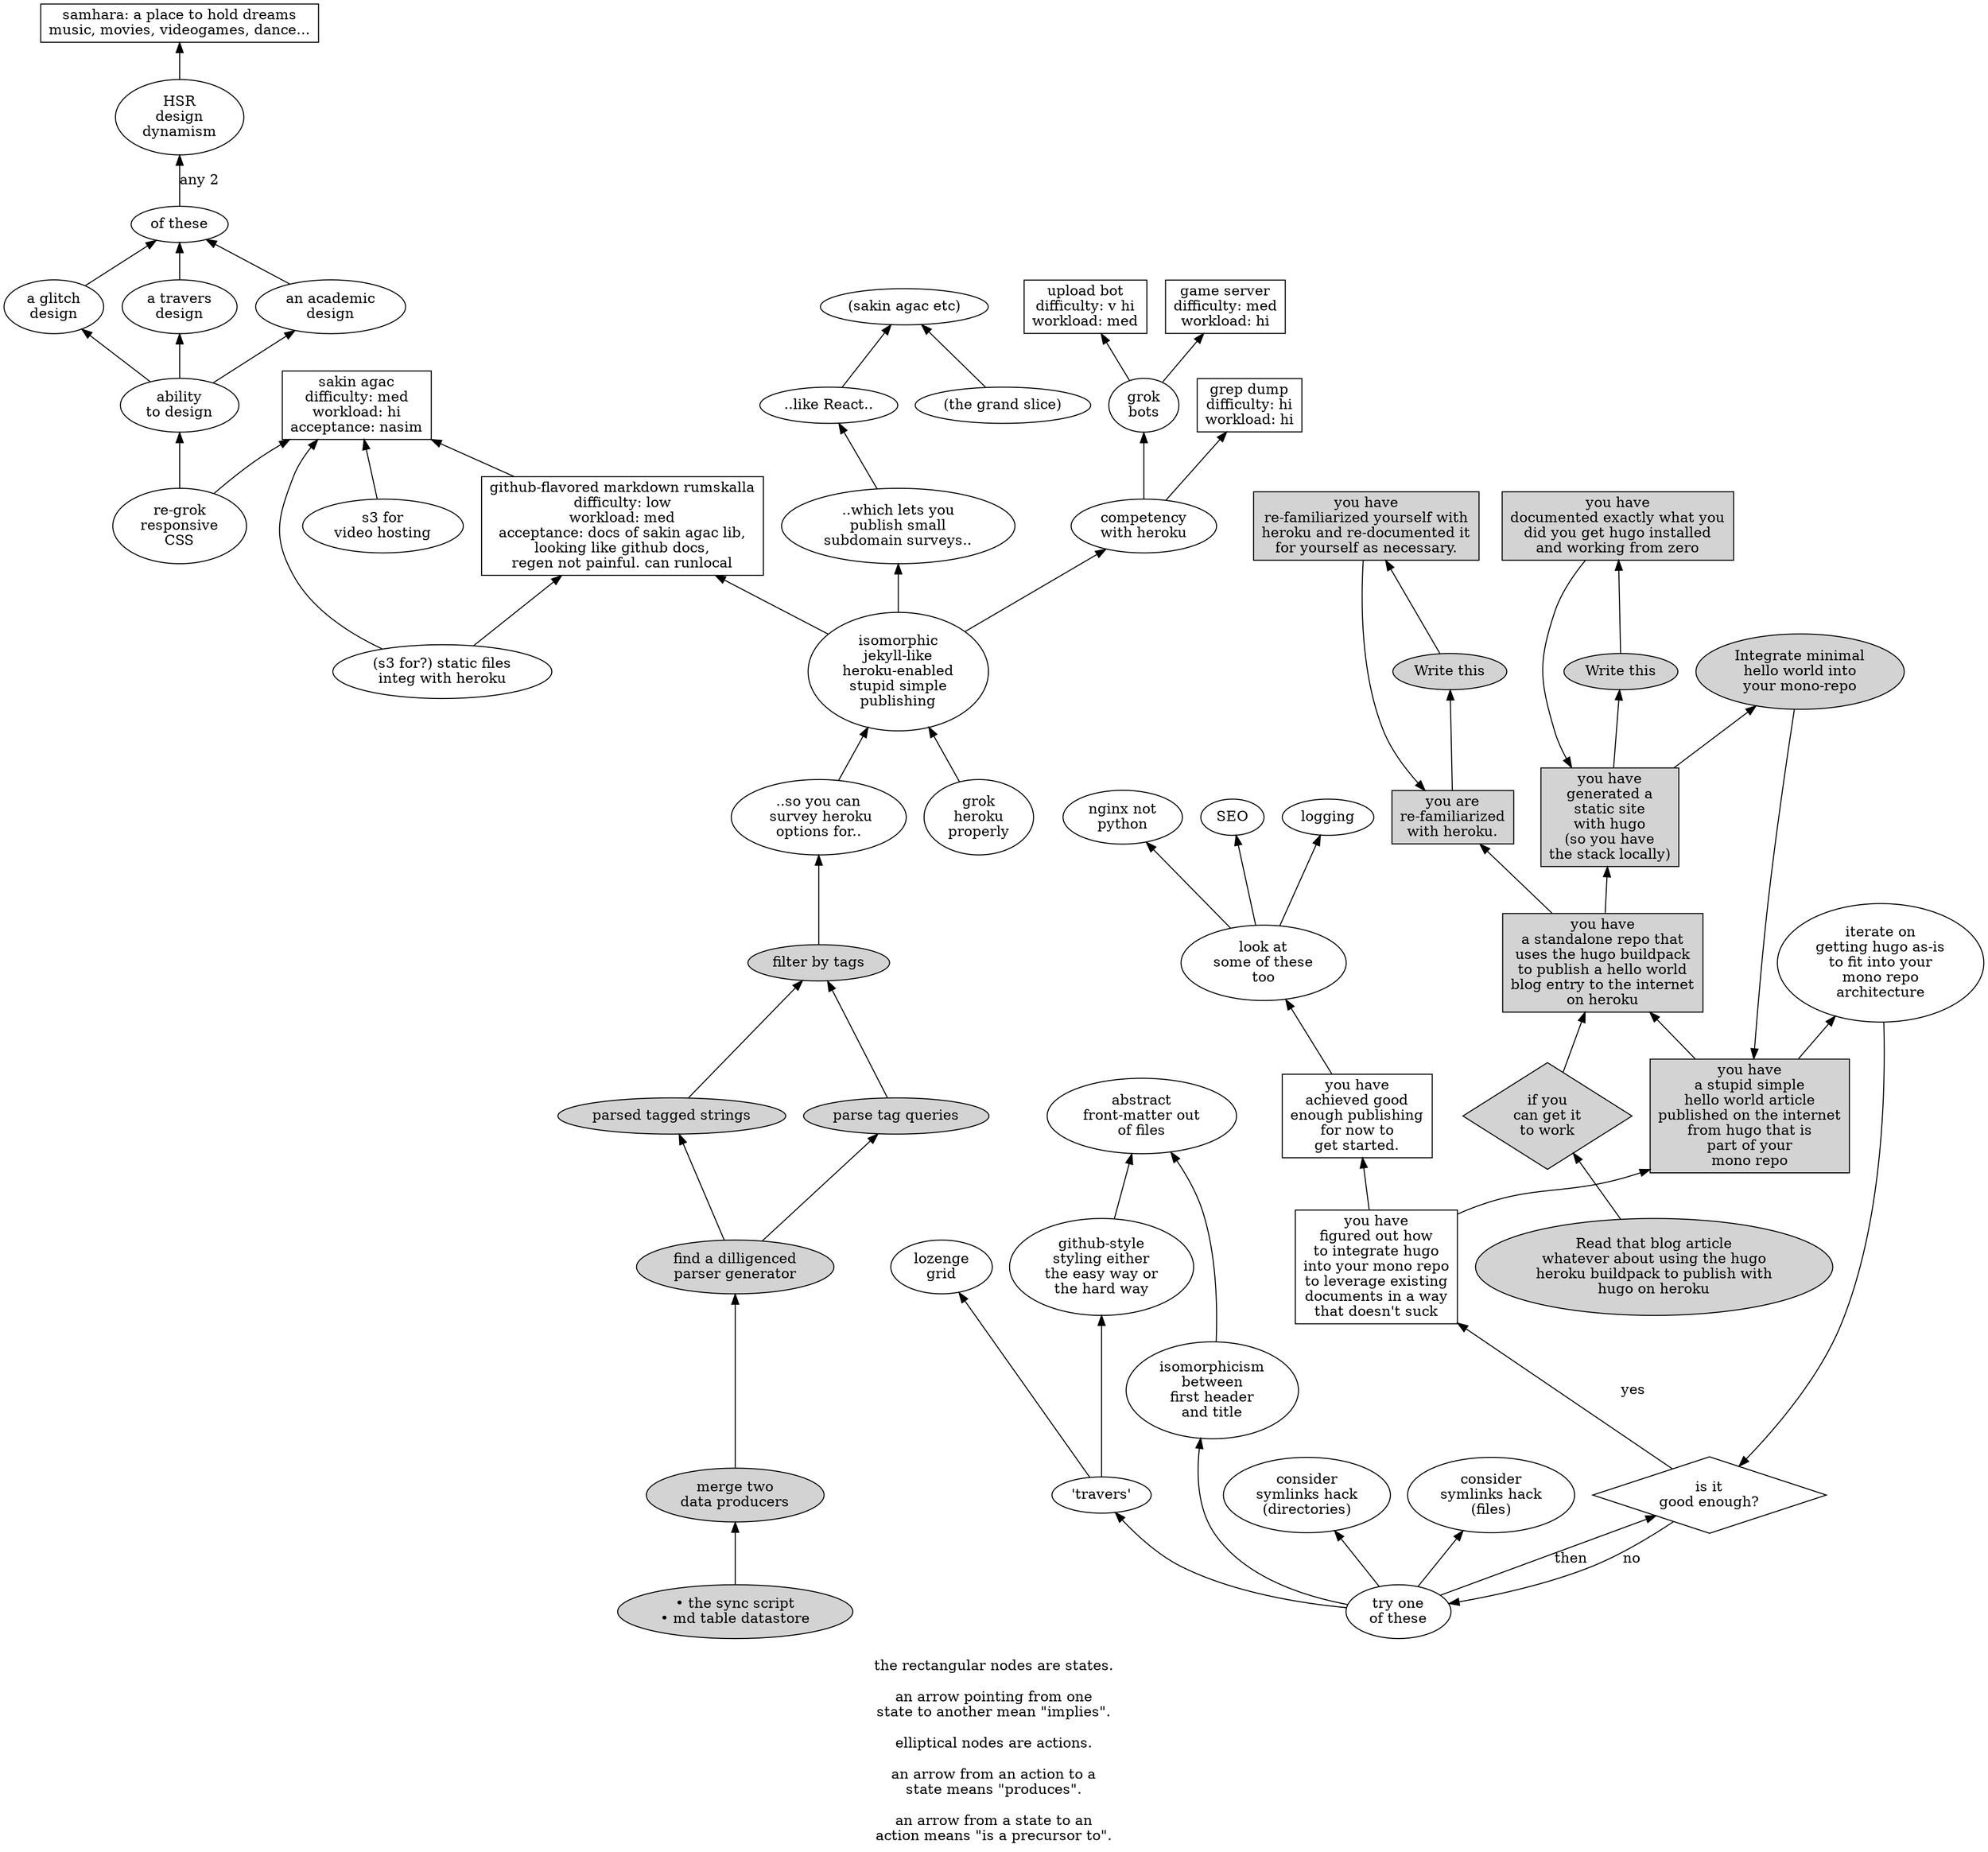 digraph g {


/* nodes in alphabetical order (disregarding first component) */

n_css_academic[label="an academic
design
"
]
n_css_github[label="github-style
styling either
the easy way or
the hard way
"
]
n_css_glitch[label="a glitch
design
"
]
n_css_travers_2[label="'travers'"
]
g_css_travers[label="a travers
design
"
]
n_chose_pg[label="find a dilligenced
parser generator"
style=filled
]
n_css_aux_1[label="ability
to design
"
]
n_css_learn_responsive[label="re-grok
responsive
CSS
"
]
n_css_woah[label="HSR
design
dynamism
"
]
n_css_woah_aux_1[label="of these
"
]
n_bots_learn[label="grok
bots
"
]
n_dim_sum_heroku_plug_ins[label="..so you can
 survey heroku
options for..
"
]
n_filter_by[label="filter by tags"
style=filled
]
n_frontmatter_magic[label="isomorphicism
between
first header
and title
"
]
a_frontmatter_yikes[label="abstract
front-matter out
of files
"
]
objective_game_server[label="game server
difficulty: med
workload: hi
"
shape=rect
]
gfm_rumskalla[label="github-flavored markdown rumskalla
difficulty: low
workload: med
acceptance: docs of sakin agac lib,
looking like github docs,
regen not painful. can runlocal
"
shape=rect
]
objective_grep_dump[label="grep dump
difficulty: hi
workload: hi
"
shape=rect
]
n_heroku_competency[label="competency
with heroku
"
]
n_heroku_competency_2[label="you are
re-familiarized
with heroku."
shape=rect
style=filled
]
n_heroku_doc_2[label="you have
re-familiarized yourself with
heroku and re-documented it
for yourself as necessary."
style=filled
shape=rect
]
a_heorku_doc_2[label="Write this"
style=filled
]
n_heroku_grok[label="grok
heroku
properly
"
]
n_heroku_monorepo_integrate[label="iterate on
getting hugo as-is
to fit into your
mono repo
architecture"
]
n_hosting_static_files[label="(s3 for?) static files
integ with heroku
"
]
n_hosting_videos[label="s3 for
video hosting
"
]
n_hugo_buildpack[
label="you have
a standalone repo that
uses the hugo buildpack
to publish a hello world
blog entry to the internet
on heroku"
style=filled
shape=rect
]
yn_hugo_buildpack[
label="if you
can get it
to work"
style=filled
shape=diamond
]
n_hugo_buildpack_read[label="Read that blog article
whatever about using the hugo
heroku buildpack to publish with
hugo on heroku
"
style=filled
]
n_hugo_document[
label="you have
documented exactly what you
did you get hugo installed
and working from zero
"
style=filled
shape=rect
]
a_hugo_document[label="Write this
"
style=filled
]
b_hugo_extras[label="look at
some of these
too
"
]
n_hugo_get_gud[label="try one
of these
"
]
n_hugo_hello[
label="you have
a stupid simple
hello world article
published on the internet
from hugo that is
part of your
mono repo
"
style=filled
shape=rect
]
a_hugo_hello[label="Integrate minimal
hello world into
your mono-repo"
style=filled
]
n_hugo_integrate[
label="you have
figured out how
to integrate hugo
into your mono repo
to leverage existing
documents in a way
that doesn't suck"
shape=rect
]
n_hugo_made[label="you have
generated a
static site
with hugo
(so you have
the stack locally)"
style=filled
shape=rect
]
n_hugo_published[label="you have
achieved good
enough publishing
for now to
get started."
shape=rect
]
n_hugo_symlinks_dirs[label="consider
symlinks hack
(directories)
"
]
n_hugo_symlinks_files[label="consider
symlinks hack
(files)
"
]
n_logging[label="logging"
]
n_lozenge_have[label="lozenge
grid
"
]
n_nginx[label="nginx not
python
"
]
n_parse_taggings[label="parsed tagged strings"
style=filled
]
n_parse_queries[label="parse tag queries"
style=filled
]
n_publish_dim_sum[label="..which lets you
publish small
subdomain surveys..
"
]
yn_publishing_ok[label="is it
good enough?
"
shape=diamond
]
n_publishing_simple[label=
"isomorphic
jekyll-like
heroku-enabled
stupid simple
publishing
"
]
n_react_xxx[label="..like React.."
]
n_mystery_one[label="(the grand slice)"
]
g_mystery_two[label="(sakin agac etc)"
]
objective_sakin_agac[label="sakin agac
difficulty: med
workload: hi
acceptance: nasim
"
shape=rect
]
objective_samhara[label="samhara: a place to hold dreams
music, movies, videogames, dance..."
shape=rect
]
n_SEO[label="SEO"
]
n_sync[label="• the sync script
• md table datastore
"
style=filled
]
objective_upload_bot[label="upload bot
difficulty: v hi
workload: med
"
shape=rect
]
n_use_sync[label="merge two
data producers
"
style=filled
]


/* relationships in ordered by head node (then tail node) */

n_bots_learn->objective_game_server
n_bots_learn->objective_upload_bot
n_chose_pg->n_parse_queries
n_chose_pg->n_parse_taggings
n_css_academic->n_css_woah_aux_1
n_css_aux_1->n_css_academic
n_css_aux_1->n_css_glitch
n_css_aux_1->g_css_travers
n_css_github->a_frontmatter_yikes
n_css_learn_responsive->n_css_aux_1
n_css_learn_responsive->objective_sakin_agac
n_css_glitch->n_css_woah_aux_1
g_css_travers->n_css_woah_aux_1
n_css_travers_2->n_css_github
n_css_travers_2->n_lozenge_have
n_css_woah->objective_samhara
n_css_woah_aux_1->n_css_woah[label="any 2"]
n_dim_sum_heroku_plug_ins->n_publishing_simple
n_filter_by->n_dim_sum_heroku_plug_ins
n_frontmatter_magic->a_frontmatter_yikes
gfm_rumskalla->objective_sakin_agac
n_heroku_competency->n_bots_learn
n_heroku_competency->objective_grep_dump
n_heroku_competency_2->a_heorku_doc_2
n_heroku_doc_2->n_heroku_competency_2
a_heorku_doc_2->n_heroku_doc_2
n_heroku_grok->n_publishing_simple
n_heroku_monorepo_integrate->yn_publishing_ok
n_hugo_get_gud->yn_publishing_ok[label=then]
n_hugo_buildpack->n_heroku_competency_2
yn_hugo_buildpack->n_hugo_buildpack
n_hugo_buildpack->n_hugo_made
n_hugo_buildpack_read->yn_hugo_buildpack
a_hugo_document->n_hugo_document
n_hugo_document->n_hugo_made
b_hugo_extras->n_logging
b_hugo_extras->n_nginx
b_hugo_extras->n_SEO
n_hugo_get_gud->n_css_travers_2
n_hugo_get_gud->n_frontmatter_magic
n_hugo_get_gud->n_hugo_symlinks_dirs
n_hugo_get_gud->n_hugo_symlinks_files
n_hugo_hello->n_hugo_buildpack
a_hugo_hello->n_hugo_hello
n_hugo_hello->n_heroku_monorepo_integrate
n_hugo_integrate->n_hugo_hello
n_hugo_integrate->n_hugo_published
n_hugo_made->a_hugo_document
n_hugo_made->a_hugo_hello
n_hugo_published->b_hugo_extras
n_hosting_static_files->gfm_rumskalla
n_hosting_static_files->objective_sakin_agac
n_hosting_videos->objective_sakin_agac
n_mystery_one->g_mystery_two
n_parse_queries->n_filter_by
n_parse_taggings->n_filter_by
n_publish_dim_sum->n_react_xxx
yn_publishing_ok->n_hugo_get_gud[label=no]
yn_publishing_ok->n_hugo_integrate[label=yes]
n_publishing_simple->gfm_rumskalla
n_publishing_simple->n_heroku_competency
n_publishing_simple->n_publish_dim_sum
n_react_xxx->g_mystery_two
n_sync->n_use_sync
n_use_sync->n_chose_pg


rankdir=BT

label="
the rectangular nodes are states.

an arrow pointing from one
state to another mean \"implies\".

elliptical nodes are actions.

an arrow from an action to a
state means \"produces\".

an arrow from a state to an
action means \"is a precursor to\".
"
}
/*
#history-B.4: splice in another graph (not yet merged)
#history-B.3: reverse the order of every arrow ONLY
#history-B.2: normalize node layout, alphabetize assocs (sort of) ONLY
#history-B.1: rename every node ONLY
#historyA.1: big spike
#born.
*/
